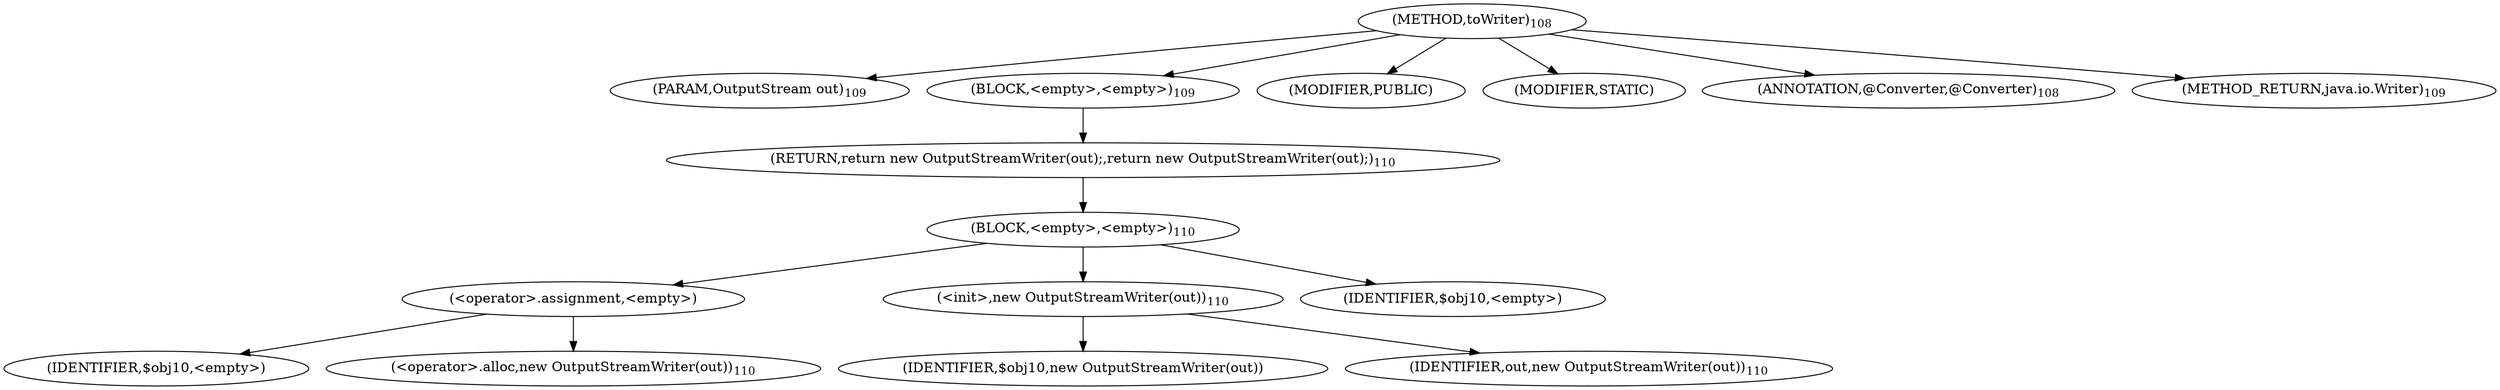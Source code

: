 digraph "toWriter" {  
"170" [label = <(METHOD,toWriter)<SUB>108</SUB>> ]
"171" [label = <(PARAM,OutputStream out)<SUB>109</SUB>> ]
"172" [label = <(BLOCK,&lt;empty&gt;,&lt;empty&gt;)<SUB>109</SUB>> ]
"173" [label = <(RETURN,return new OutputStreamWriter(out);,return new OutputStreamWriter(out);)<SUB>110</SUB>> ]
"174" [label = <(BLOCK,&lt;empty&gt;,&lt;empty&gt;)<SUB>110</SUB>> ]
"175" [label = <(&lt;operator&gt;.assignment,&lt;empty&gt;)> ]
"176" [label = <(IDENTIFIER,$obj10,&lt;empty&gt;)> ]
"177" [label = <(&lt;operator&gt;.alloc,new OutputStreamWriter(out))<SUB>110</SUB>> ]
"178" [label = <(&lt;init&gt;,new OutputStreamWriter(out))<SUB>110</SUB>> ]
"179" [label = <(IDENTIFIER,$obj10,new OutputStreamWriter(out))> ]
"180" [label = <(IDENTIFIER,out,new OutputStreamWriter(out))<SUB>110</SUB>> ]
"181" [label = <(IDENTIFIER,$obj10,&lt;empty&gt;)> ]
"182" [label = <(MODIFIER,PUBLIC)> ]
"183" [label = <(MODIFIER,STATIC)> ]
"184" [label = <(ANNOTATION,@Converter,@Converter)<SUB>108</SUB>> ]
"185" [label = <(METHOD_RETURN,java.io.Writer)<SUB>109</SUB>> ]
  "170" -> "171" 
  "170" -> "172" 
  "170" -> "182" 
  "170" -> "183" 
  "170" -> "184" 
  "170" -> "185" 
  "172" -> "173" 
  "173" -> "174" 
  "174" -> "175" 
  "174" -> "178" 
  "174" -> "181" 
  "175" -> "176" 
  "175" -> "177" 
  "178" -> "179" 
  "178" -> "180" 
}
